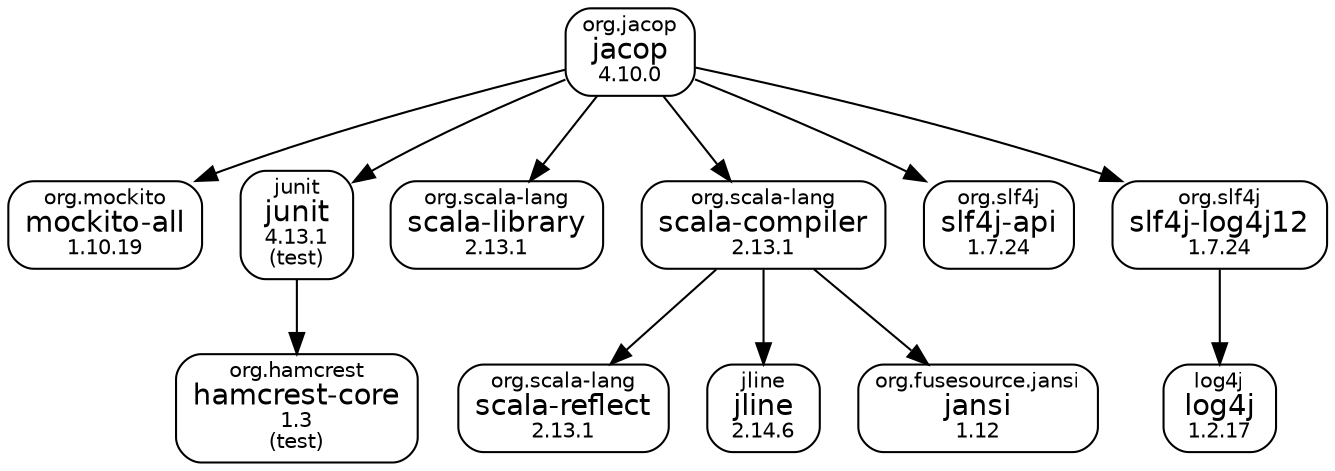 digraph "jacop" {
  node [shape="box",style="rounded",fontname="Helvetica",fontsize="14"]
  edge [fontsize="10",fontname="Helvetica"]

  // Node Definitions:
  "org.jacop:jacop:jar:compile"[label=<<font point-size="10">org.jacop</font><br/>jacop<font point-size="10"><br/>4.10.0</font>>]
  "org.mockito:mockito-all:jar:compile"[label=<<font point-size="10">org.mockito</font><br/>mockito-all<font point-size="10"><br/>1.10.19</font>>]
  "junit:junit:jar:test"[label=<<font point-size="10">junit</font><br/>junit<font point-size="10"><br/>4.13.1</font><font point-size="10"><br/>(test)</font>>]
  "org.hamcrest:hamcrest-core:jar:test"[label=<<font point-size="10">org.hamcrest</font><br/>hamcrest-core<font point-size="10"><br/>1.3</font><font point-size="10"><br/>(test)</font>>]
  "org.scala-lang:scala-library:jar:compile"[label=<<font point-size="10">org.scala-lang</font><br/>scala-library<font point-size="10"><br/>2.13.1</font>>]
  "org.scala-lang:scala-compiler:jar:compile"[label=<<font point-size="10">org.scala-lang</font><br/>scala-compiler<font point-size="10"><br/>2.13.1</font>>]
  "org.scala-lang:scala-reflect:jar:compile"[label=<<font point-size="10">org.scala-lang</font><br/>scala-reflect<font point-size="10"><br/>2.13.1</font>>]
  "jline:jline:jar:compile"[label=<<font point-size="10">jline</font><br/>jline<font point-size="10"><br/>2.14.6</font>>]
  "org.fusesource.jansi:jansi:jar:compile"[label=<<font point-size="10">org.fusesource.jansi</font><br/>jansi<font point-size="10"><br/>1.12</font>>]
  "org.slf4j:slf4j-api:jar:compile"[label=<<font point-size="10">org.slf4j</font><br/>slf4j-api<font point-size="10"><br/>1.7.24</font>>]
  "org.slf4j:slf4j-log4j12:jar:compile"[label=<<font point-size="10">org.slf4j</font><br/>slf4j-log4j12<font point-size="10"><br/>1.7.24</font>>]
  "log4j:log4j:jar:compile"[label=<<font point-size="10">log4j</font><br/>log4j<font point-size="10"><br/>1.2.17</font>>]

  // Edge Definitions:
  "org.jacop:jacop:jar:compile" -> "org.mockito:mockito-all:jar:compile"
  "junit:junit:jar:test" -> "org.hamcrest:hamcrest-core:jar:test"
  "org.jacop:jacop:jar:compile" -> "junit:junit:jar:test"
  "org.jacop:jacop:jar:compile" -> "org.scala-lang:scala-library:jar:compile"
  "org.scala-lang:scala-compiler:jar:compile" -> "org.scala-lang:scala-reflect:jar:compile"
  "org.scala-lang:scala-compiler:jar:compile" -> "jline:jline:jar:compile"
  "org.scala-lang:scala-compiler:jar:compile" -> "org.fusesource.jansi:jansi:jar:compile"
  "org.jacop:jacop:jar:compile" -> "org.scala-lang:scala-compiler:jar:compile"
  "org.jacop:jacop:jar:compile" -> "org.slf4j:slf4j-api:jar:compile"
  "org.slf4j:slf4j-log4j12:jar:compile" -> "log4j:log4j:jar:compile"
  "org.jacop:jacop:jar:compile" -> "org.slf4j:slf4j-log4j12:jar:compile"
}